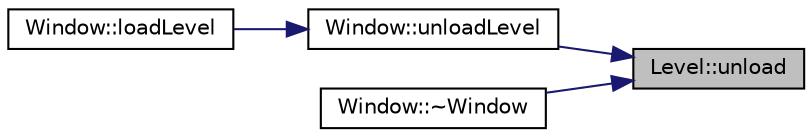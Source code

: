 digraph "Level::unload"
{
 // LATEX_PDF_SIZE
  edge [fontname="Helvetica",fontsize="10",labelfontname="Helvetica",labelfontsize="10"];
  node [fontname="Helvetica",fontsize="10",shape=record];
  rankdir="RL";
  Node1 [label="Level::unload",height=0.2,width=0.4,color="black", fillcolor="grey75", style="filled", fontcolor="black",tooltip="called by the engine to unload the level"];
  Node1 -> Node2 [dir="back",color="midnightblue",fontsize="10",style="solid"];
  Node2 [label="Window::unloadLevel",height=0.2,width=0.4,color="black", fillcolor="white", style="filled",URL="$class_window.html#a436f9c4fd4d4e2af16020f746c1a2c5d",tooltip=" "];
  Node2 -> Node3 [dir="back",color="midnightblue",fontsize="10",style="solid"];
  Node3 [label="Window::loadLevel",height=0.2,width=0.4,color="black", fillcolor="white", style="filled",URL="$class_window.html#a8268d08ff849509e5b782e7900be1b31",tooltip=" "];
  Node1 -> Node4 [dir="back",color="midnightblue",fontsize="10",style="solid"];
  Node4 [label="Window::~Window",height=0.2,width=0.4,color="black", fillcolor="white", style="filled",URL="$class_window.html#a245d821e6016fa1f6970ccbbedd635f6",tooltip=" "];
}
